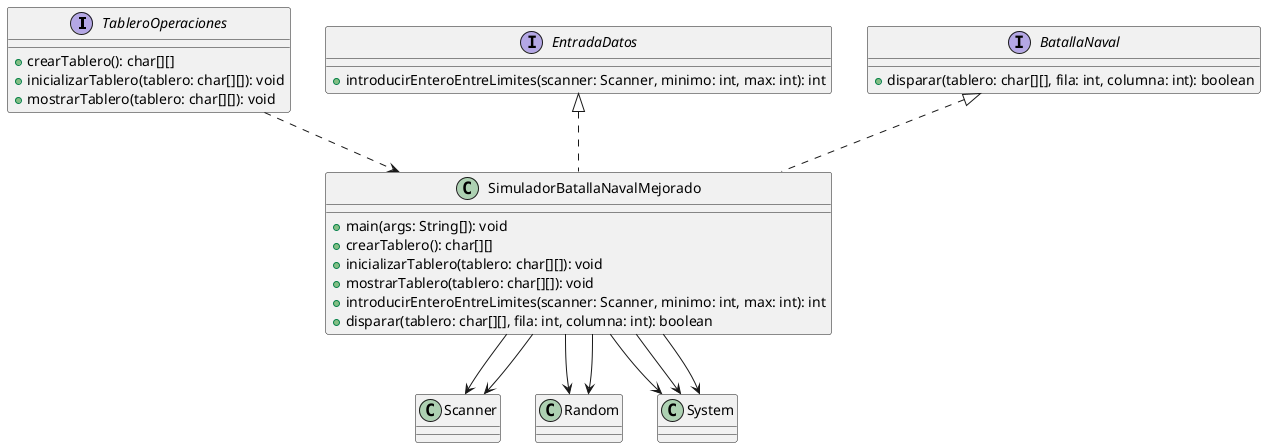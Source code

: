@startuml
interface TableroOperaciones {
    +crearTablero(): char[][]
    +inicializarTablero(tablero: char[][]): void
    +mostrarTablero(tablero: char[][]): void
}

interface EntradaDatos {
    +introducirEnteroEntreLimites(scanner: Scanner, minimo: int, max: int): int
}

interface BatallaNaval {
    +disparar(tablero: char[][], fila: int, columna: int): boolean
}

class SimuladorBatallaNavalMejorado {
    +main(args: String[]): void
    +crearTablero(): char[][]
    +inicializarTablero(tablero: char[][]): void
    +mostrarTablero(tablero: char[][]): void
    +introducirEnteroEntreLimites(scanner: Scanner, minimo: int, max: int): int
    +disparar(tablero: char[][], fila: int, columna: int): boolean
}

TableroOperaciones ..> SimuladorBatallaNavalMejorado
EntradaDatos <|.. SimuladorBatallaNavalMejorado
BatallaNaval <|.. SimuladorBatallaNavalMejorado
SimuladorBatallaNavalMejorado --> Scanner
SimuladorBatallaNavalMejorado --> Random
SimuladorBatallaNavalMejorado --> System
SimuladorBatallaNavalMejorado --> Scanner
SimuladorBatallaNavalMejorado --> Random
SimuladorBatallaNavalMejorado --> System
SimuladorBatallaNavalMejorado --> System
@enduml